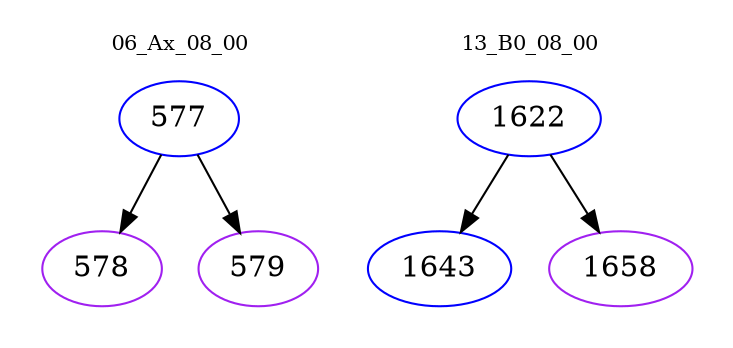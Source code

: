 digraph{
subgraph cluster_0 {
color = white
label = "06_Ax_08_00";
fontsize=10;
T0_577 [label="577", color="blue"]
T0_577 -> T0_578 [color="black"]
T0_578 [label="578", color="purple"]
T0_577 -> T0_579 [color="black"]
T0_579 [label="579", color="purple"]
}
subgraph cluster_1 {
color = white
label = "13_B0_08_00";
fontsize=10;
T1_1622 [label="1622", color="blue"]
T1_1622 -> T1_1643 [color="black"]
T1_1643 [label="1643", color="blue"]
T1_1622 -> T1_1658 [color="black"]
T1_1658 [label="1658", color="purple"]
}
}
